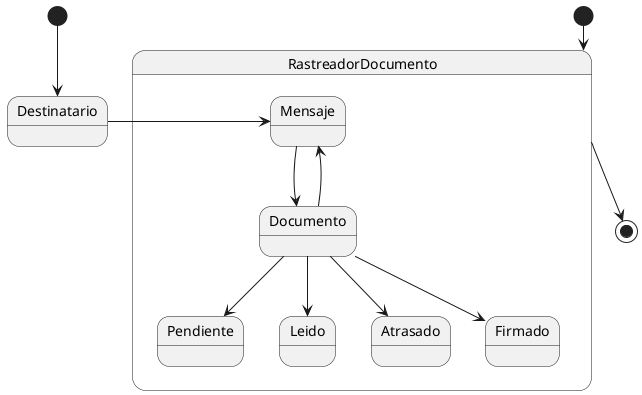 @startuml

[*] --> RastreadorDocumento

state Destinatario
state startDestinatario  <<start>>
startDestinatario --> Destinatario

state RastreadorDocumento {
  
  Mensaje --> Documento
  Documento --> Mensaje
  
  Documento --> Pendiente
  Documento --> Leido
  Documento --> Atrasado
  Documento --> Firmado
}

Destinatario -r-> Mensaje

RastreadorDocumento -d-> [*]
@enduml